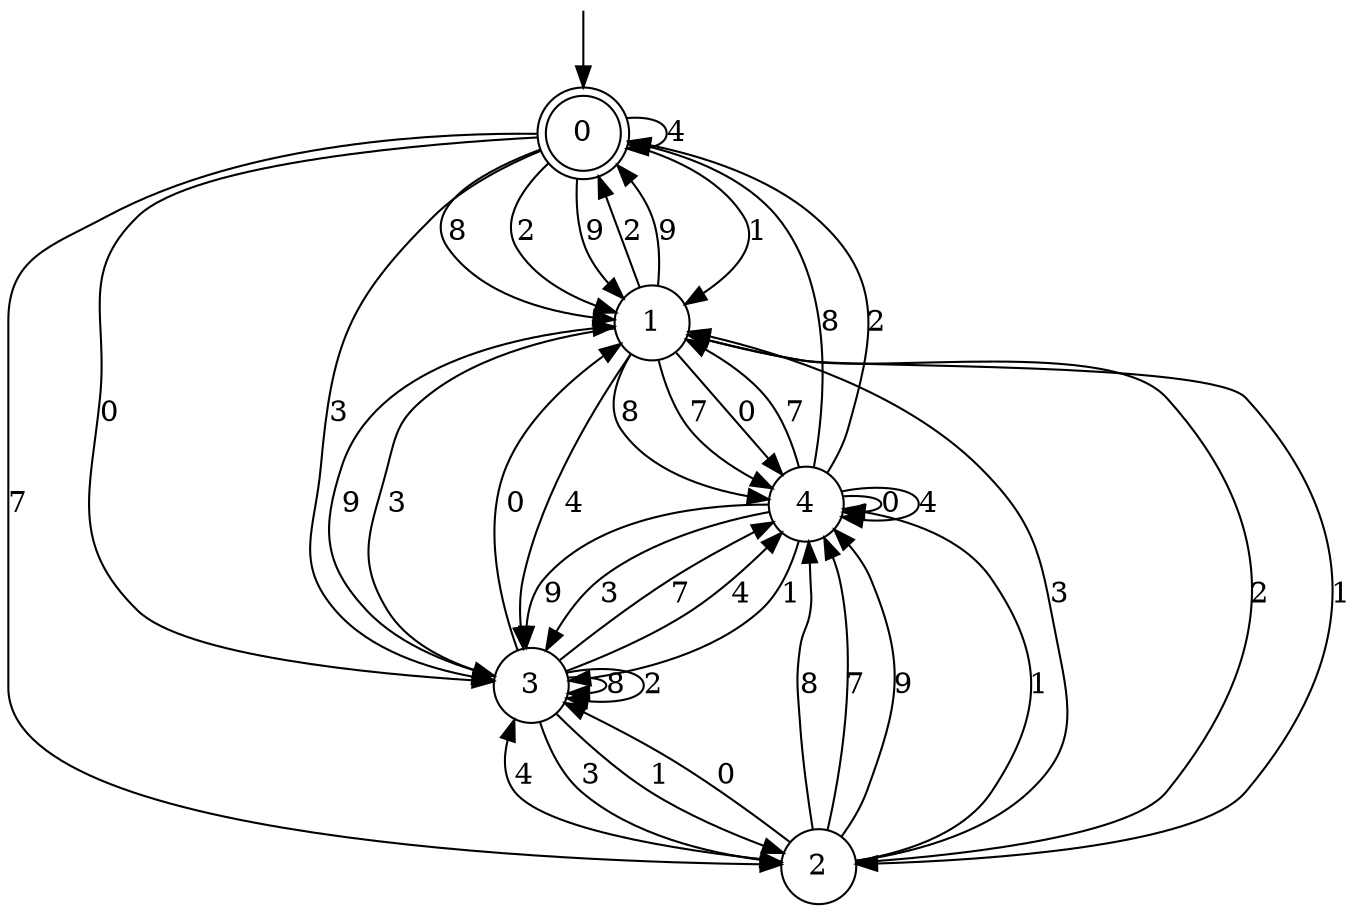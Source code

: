 digraph g {

	s0 [shape="doublecircle" label="0"];
	s1 [shape="circle" label="1"];
	s2 [shape="circle" label="2"];
	s3 [shape="circle" label="3"];
	s4 [shape="circle" label="4"];
	s0 -> s1 [label="1"];
	s0 -> s1 [label="8"];
	s0 -> s2 [label="7"];
	s0 -> s1 [label="2"];
	s0 -> s3 [label="0"];
	s0 -> s0 [label="4"];
	s0 -> s3 [label="3"];
	s0 -> s1 [label="9"];
	s1 -> s2 [label="1"];
	s1 -> s4 [label="8"];
	s1 -> s4 [label="7"];
	s1 -> s0 [label="2"];
	s1 -> s4 [label="0"];
	s1 -> s3 [label="4"];
	s1 -> s3 [label="3"];
	s1 -> s0 [label="9"];
	s2 -> s4 [label="1"];
	s2 -> s4 [label="8"];
	s2 -> s4 [label="7"];
	s2 -> s1 [label="2"];
	s2 -> s3 [label="0"];
	s2 -> s3 [label="4"];
	s2 -> s1 [label="3"];
	s2 -> s4 [label="9"];
	s3 -> s2 [label="1"];
	s3 -> s3 [label="8"];
	s3 -> s4 [label="7"];
	s3 -> s3 [label="2"];
	s3 -> s1 [label="0"];
	s3 -> s4 [label="4"];
	s3 -> s2 [label="3"];
	s3 -> s1 [label="9"];
	s4 -> s3 [label="1"];
	s4 -> s0 [label="8"];
	s4 -> s1 [label="7"];
	s4 -> s0 [label="2"];
	s4 -> s4 [label="0"];
	s4 -> s4 [label="4"];
	s4 -> s3 [label="3"];
	s4 -> s3 [label="9"];

__start0 [label="" shape="none" width="0" height="0"];
__start0 -> s0;

}
